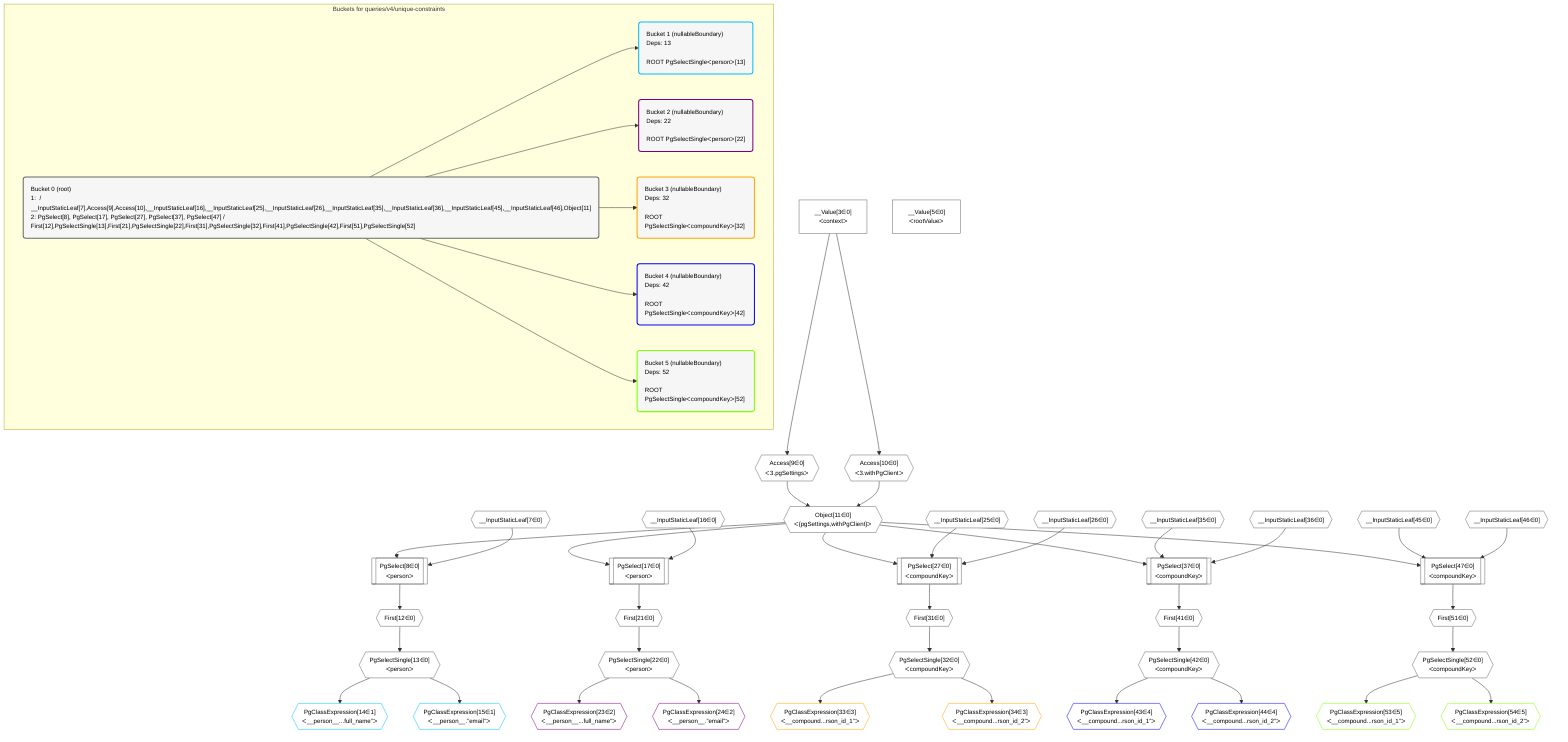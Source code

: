 %%{init: {'themeVariables': { 'fontSize': '12px'}}}%%
graph TD
    classDef path fill:#eee,stroke:#000,color:#000
    classDef plan fill:#fff,stroke-width:1px,color:#000
    classDef itemplan fill:#fff,stroke-width:2px,color:#000
    classDef unbatchedplan fill:#dff,stroke-width:1px,color:#000
    classDef sideeffectplan fill:#fcc,stroke-width:2px,color:#000
    classDef bucket fill:#f6f6f6,color:#000,stroke-width:2px,text-align:left


    %% define steps
    __Value3["__Value[3∈0]<br />ᐸcontextᐳ"]:::plan
    __Value5["__Value[5∈0]<br />ᐸrootValueᐳ"]:::plan
    __InputStaticLeaf7{{"__InputStaticLeaf[7∈0]"}}:::plan
    Access9{{"Access[9∈0]<br />ᐸ3.pgSettingsᐳ"}}:::plan
    Access10{{"Access[10∈0]<br />ᐸ3.withPgClientᐳ"}}:::plan
    Object11{{"Object[11∈0]<br />ᐸ{pgSettings,withPgClient}ᐳ"}}:::plan
    PgSelect8[["PgSelect[8∈0]<br />ᐸpersonᐳ"]]:::plan
    First12{{"First[12∈0]"}}:::plan
    PgSelectSingle13{{"PgSelectSingle[13∈0]<br />ᐸpersonᐳ"}}:::plan
    PgClassExpression14{{"PgClassExpression[14∈1]<br />ᐸ__person__...full_name”ᐳ"}}:::plan
    PgClassExpression15{{"PgClassExpression[15∈1]<br />ᐸ__person__.”email”ᐳ"}}:::plan
    __InputStaticLeaf16{{"__InputStaticLeaf[16∈0]"}}:::plan
    PgSelect17[["PgSelect[17∈0]<br />ᐸpersonᐳ"]]:::plan
    First21{{"First[21∈0]"}}:::plan
    PgSelectSingle22{{"PgSelectSingle[22∈0]<br />ᐸpersonᐳ"}}:::plan
    PgClassExpression23{{"PgClassExpression[23∈2]<br />ᐸ__person__...full_name”ᐳ"}}:::plan
    PgClassExpression24{{"PgClassExpression[24∈2]<br />ᐸ__person__.”email”ᐳ"}}:::plan
    __InputStaticLeaf25{{"__InputStaticLeaf[25∈0]"}}:::plan
    __InputStaticLeaf26{{"__InputStaticLeaf[26∈0]"}}:::plan
    PgSelect27[["PgSelect[27∈0]<br />ᐸcompoundKeyᐳ"]]:::plan
    First31{{"First[31∈0]"}}:::plan
    PgSelectSingle32{{"PgSelectSingle[32∈0]<br />ᐸcompoundKeyᐳ"}}:::plan
    PgClassExpression33{{"PgClassExpression[33∈3]<br />ᐸ__compound...rson_id_1”ᐳ"}}:::plan
    PgClassExpression34{{"PgClassExpression[34∈3]<br />ᐸ__compound...rson_id_2”ᐳ"}}:::plan
    __InputStaticLeaf35{{"__InputStaticLeaf[35∈0]"}}:::plan
    __InputStaticLeaf36{{"__InputStaticLeaf[36∈0]"}}:::plan
    PgSelect37[["PgSelect[37∈0]<br />ᐸcompoundKeyᐳ"]]:::plan
    First41{{"First[41∈0]"}}:::plan
    PgSelectSingle42{{"PgSelectSingle[42∈0]<br />ᐸcompoundKeyᐳ"}}:::plan
    PgClassExpression43{{"PgClassExpression[43∈4]<br />ᐸ__compound...rson_id_1”ᐳ"}}:::plan
    PgClassExpression44{{"PgClassExpression[44∈4]<br />ᐸ__compound...rson_id_2”ᐳ"}}:::plan
    __InputStaticLeaf45{{"__InputStaticLeaf[45∈0]"}}:::plan
    __InputStaticLeaf46{{"__InputStaticLeaf[46∈0]"}}:::plan
    PgSelect47[["PgSelect[47∈0]<br />ᐸcompoundKeyᐳ"]]:::plan
    First51{{"First[51∈0]"}}:::plan
    PgSelectSingle52{{"PgSelectSingle[52∈0]<br />ᐸcompoundKeyᐳ"}}:::plan
    PgClassExpression53{{"PgClassExpression[53∈5]<br />ᐸ__compound...rson_id_1”ᐳ"}}:::plan
    PgClassExpression54{{"PgClassExpression[54∈5]<br />ᐸ__compound...rson_id_2”ᐳ"}}:::plan

    %% plan dependencies
    __Value3 --> Access9
    __Value3 --> Access10
    Access9 & Access10 --> Object11
    Object11 & __InputStaticLeaf7 --> PgSelect8
    PgSelect8 --> First12
    First12 --> PgSelectSingle13
    PgSelectSingle13 --> PgClassExpression14
    PgSelectSingle13 --> PgClassExpression15
    Object11 & __InputStaticLeaf16 --> PgSelect17
    PgSelect17 --> First21
    First21 --> PgSelectSingle22
    PgSelectSingle22 --> PgClassExpression23
    PgSelectSingle22 --> PgClassExpression24
    Object11 & __InputStaticLeaf25 & __InputStaticLeaf26 --> PgSelect27
    PgSelect27 --> First31
    First31 --> PgSelectSingle32
    PgSelectSingle32 --> PgClassExpression33
    PgSelectSingle32 --> PgClassExpression34
    Object11 & __InputStaticLeaf35 & __InputStaticLeaf36 --> PgSelect37
    PgSelect37 --> First41
    First41 --> PgSelectSingle42
    PgSelectSingle42 --> PgClassExpression43
    PgSelectSingle42 --> PgClassExpression44
    Object11 & __InputStaticLeaf45 & __InputStaticLeaf46 --> PgSelect47
    PgSelect47 --> First51
    First51 --> PgSelectSingle52
    PgSelectSingle52 --> PgClassExpression53
    PgSelectSingle52 --> PgClassExpression54

    subgraph "Buckets for queries/v4/unique-constraints"
    Bucket0("Bucket 0 (root)<br />1:  / __InputStaticLeaf[7],Access[9],Access[10],__InputStaticLeaf[16],__InputStaticLeaf[25],__InputStaticLeaf[26],__InputStaticLeaf[35],__InputStaticLeaf[36],__InputStaticLeaf[45],__InputStaticLeaf[46],Object[11]<br />2: PgSelect[8], PgSelect[17], PgSelect[27], PgSelect[37], PgSelect[47] / First[12],PgSelectSingle[13],First[21],PgSelectSingle[22],First[31],PgSelectSingle[32],First[41],PgSelectSingle[42],First[51],PgSelectSingle[52]"):::bucket
    classDef bucket0 stroke:#696969
    class Bucket0,__Value3,__Value5,__InputStaticLeaf7,PgSelect8,Access9,Access10,Object11,First12,PgSelectSingle13,__InputStaticLeaf16,PgSelect17,First21,PgSelectSingle22,__InputStaticLeaf25,__InputStaticLeaf26,PgSelect27,First31,PgSelectSingle32,__InputStaticLeaf35,__InputStaticLeaf36,PgSelect37,First41,PgSelectSingle42,__InputStaticLeaf45,__InputStaticLeaf46,PgSelect47,First51,PgSelectSingle52 bucket0
    Bucket1("Bucket 1 (nullableBoundary)<br />Deps: 13<br /><br />ROOT PgSelectSingleᐸpersonᐳ[13]"):::bucket
    classDef bucket1 stroke:#00bfff
    class Bucket1,PgClassExpression14,PgClassExpression15 bucket1
    Bucket2("Bucket 2 (nullableBoundary)<br />Deps: 22<br /><br />ROOT PgSelectSingleᐸpersonᐳ[22]"):::bucket
    classDef bucket2 stroke:#7f007f
    class Bucket2,PgClassExpression23,PgClassExpression24 bucket2
    Bucket3("Bucket 3 (nullableBoundary)<br />Deps: 32<br /><br />ROOT PgSelectSingleᐸcompoundKeyᐳ[32]"):::bucket
    classDef bucket3 stroke:#ffa500
    class Bucket3,PgClassExpression33,PgClassExpression34 bucket3
    Bucket4("Bucket 4 (nullableBoundary)<br />Deps: 42<br /><br />ROOT PgSelectSingleᐸcompoundKeyᐳ[42]"):::bucket
    classDef bucket4 stroke:#0000ff
    class Bucket4,PgClassExpression43,PgClassExpression44 bucket4
    Bucket5("Bucket 5 (nullableBoundary)<br />Deps: 52<br /><br />ROOT PgSelectSingleᐸcompoundKeyᐳ[52]"):::bucket
    classDef bucket5 stroke:#7fff00
    class Bucket5,PgClassExpression53,PgClassExpression54 bucket5
    Bucket0 --> Bucket1 & Bucket2 & Bucket3 & Bucket4 & Bucket5
    end